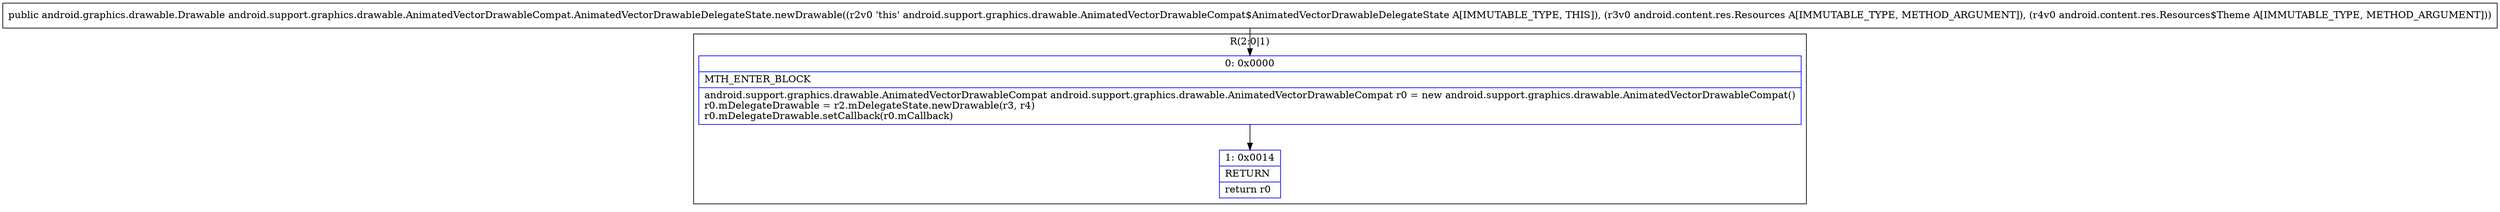 digraph "CFG forandroid.support.graphics.drawable.AnimatedVectorDrawableCompat.AnimatedVectorDrawableDelegateState.newDrawable(Landroid\/content\/res\/Resources;Landroid\/content\/res\/Resources$Theme;)Landroid\/graphics\/drawable\/Drawable;" {
subgraph cluster_Region_1428627294 {
label = "R(2:0|1)";
node [shape=record,color=blue];
Node_0 [shape=record,label="{0\:\ 0x0000|MTH_ENTER_BLOCK\l|android.support.graphics.drawable.AnimatedVectorDrawableCompat android.support.graphics.drawable.AnimatedVectorDrawableCompat r0 = new android.support.graphics.drawable.AnimatedVectorDrawableCompat()\lr0.mDelegateDrawable = r2.mDelegateState.newDrawable(r3, r4)\lr0.mDelegateDrawable.setCallback(r0.mCallback)\l}"];
Node_1 [shape=record,label="{1\:\ 0x0014|RETURN\l|return r0\l}"];
}
MethodNode[shape=record,label="{public android.graphics.drawable.Drawable android.support.graphics.drawable.AnimatedVectorDrawableCompat.AnimatedVectorDrawableDelegateState.newDrawable((r2v0 'this' android.support.graphics.drawable.AnimatedVectorDrawableCompat$AnimatedVectorDrawableDelegateState A[IMMUTABLE_TYPE, THIS]), (r3v0 android.content.res.Resources A[IMMUTABLE_TYPE, METHOD_ARGUMENT]), (r4v0 android.content.res.Resources$Theme A[IMMUTABLE_TYPE, METHOD_ARGUMENT])) }"];
MethodNode -> Node_0;
Node_0 -> Node_1;
}

